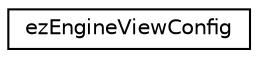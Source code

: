 digraph "Graphical Class Hierarchy"
{
 // LATEX_PDF_SIZE
  edge [fontname="Helvetica",fontsize="10",labelfontname="Helvetica",labelfontsize="10"];
  node [fontname="Helvetica",fontsize="10",shape=record];
  rankdir="LR";
  Node0 [label="ezEngineViewConfig",height=0.2,width=0.4,color="black", fillcolor="white", style="filled",URL="$db/d36/structez_engine_view_config.htm",tooltip=" "];
}
